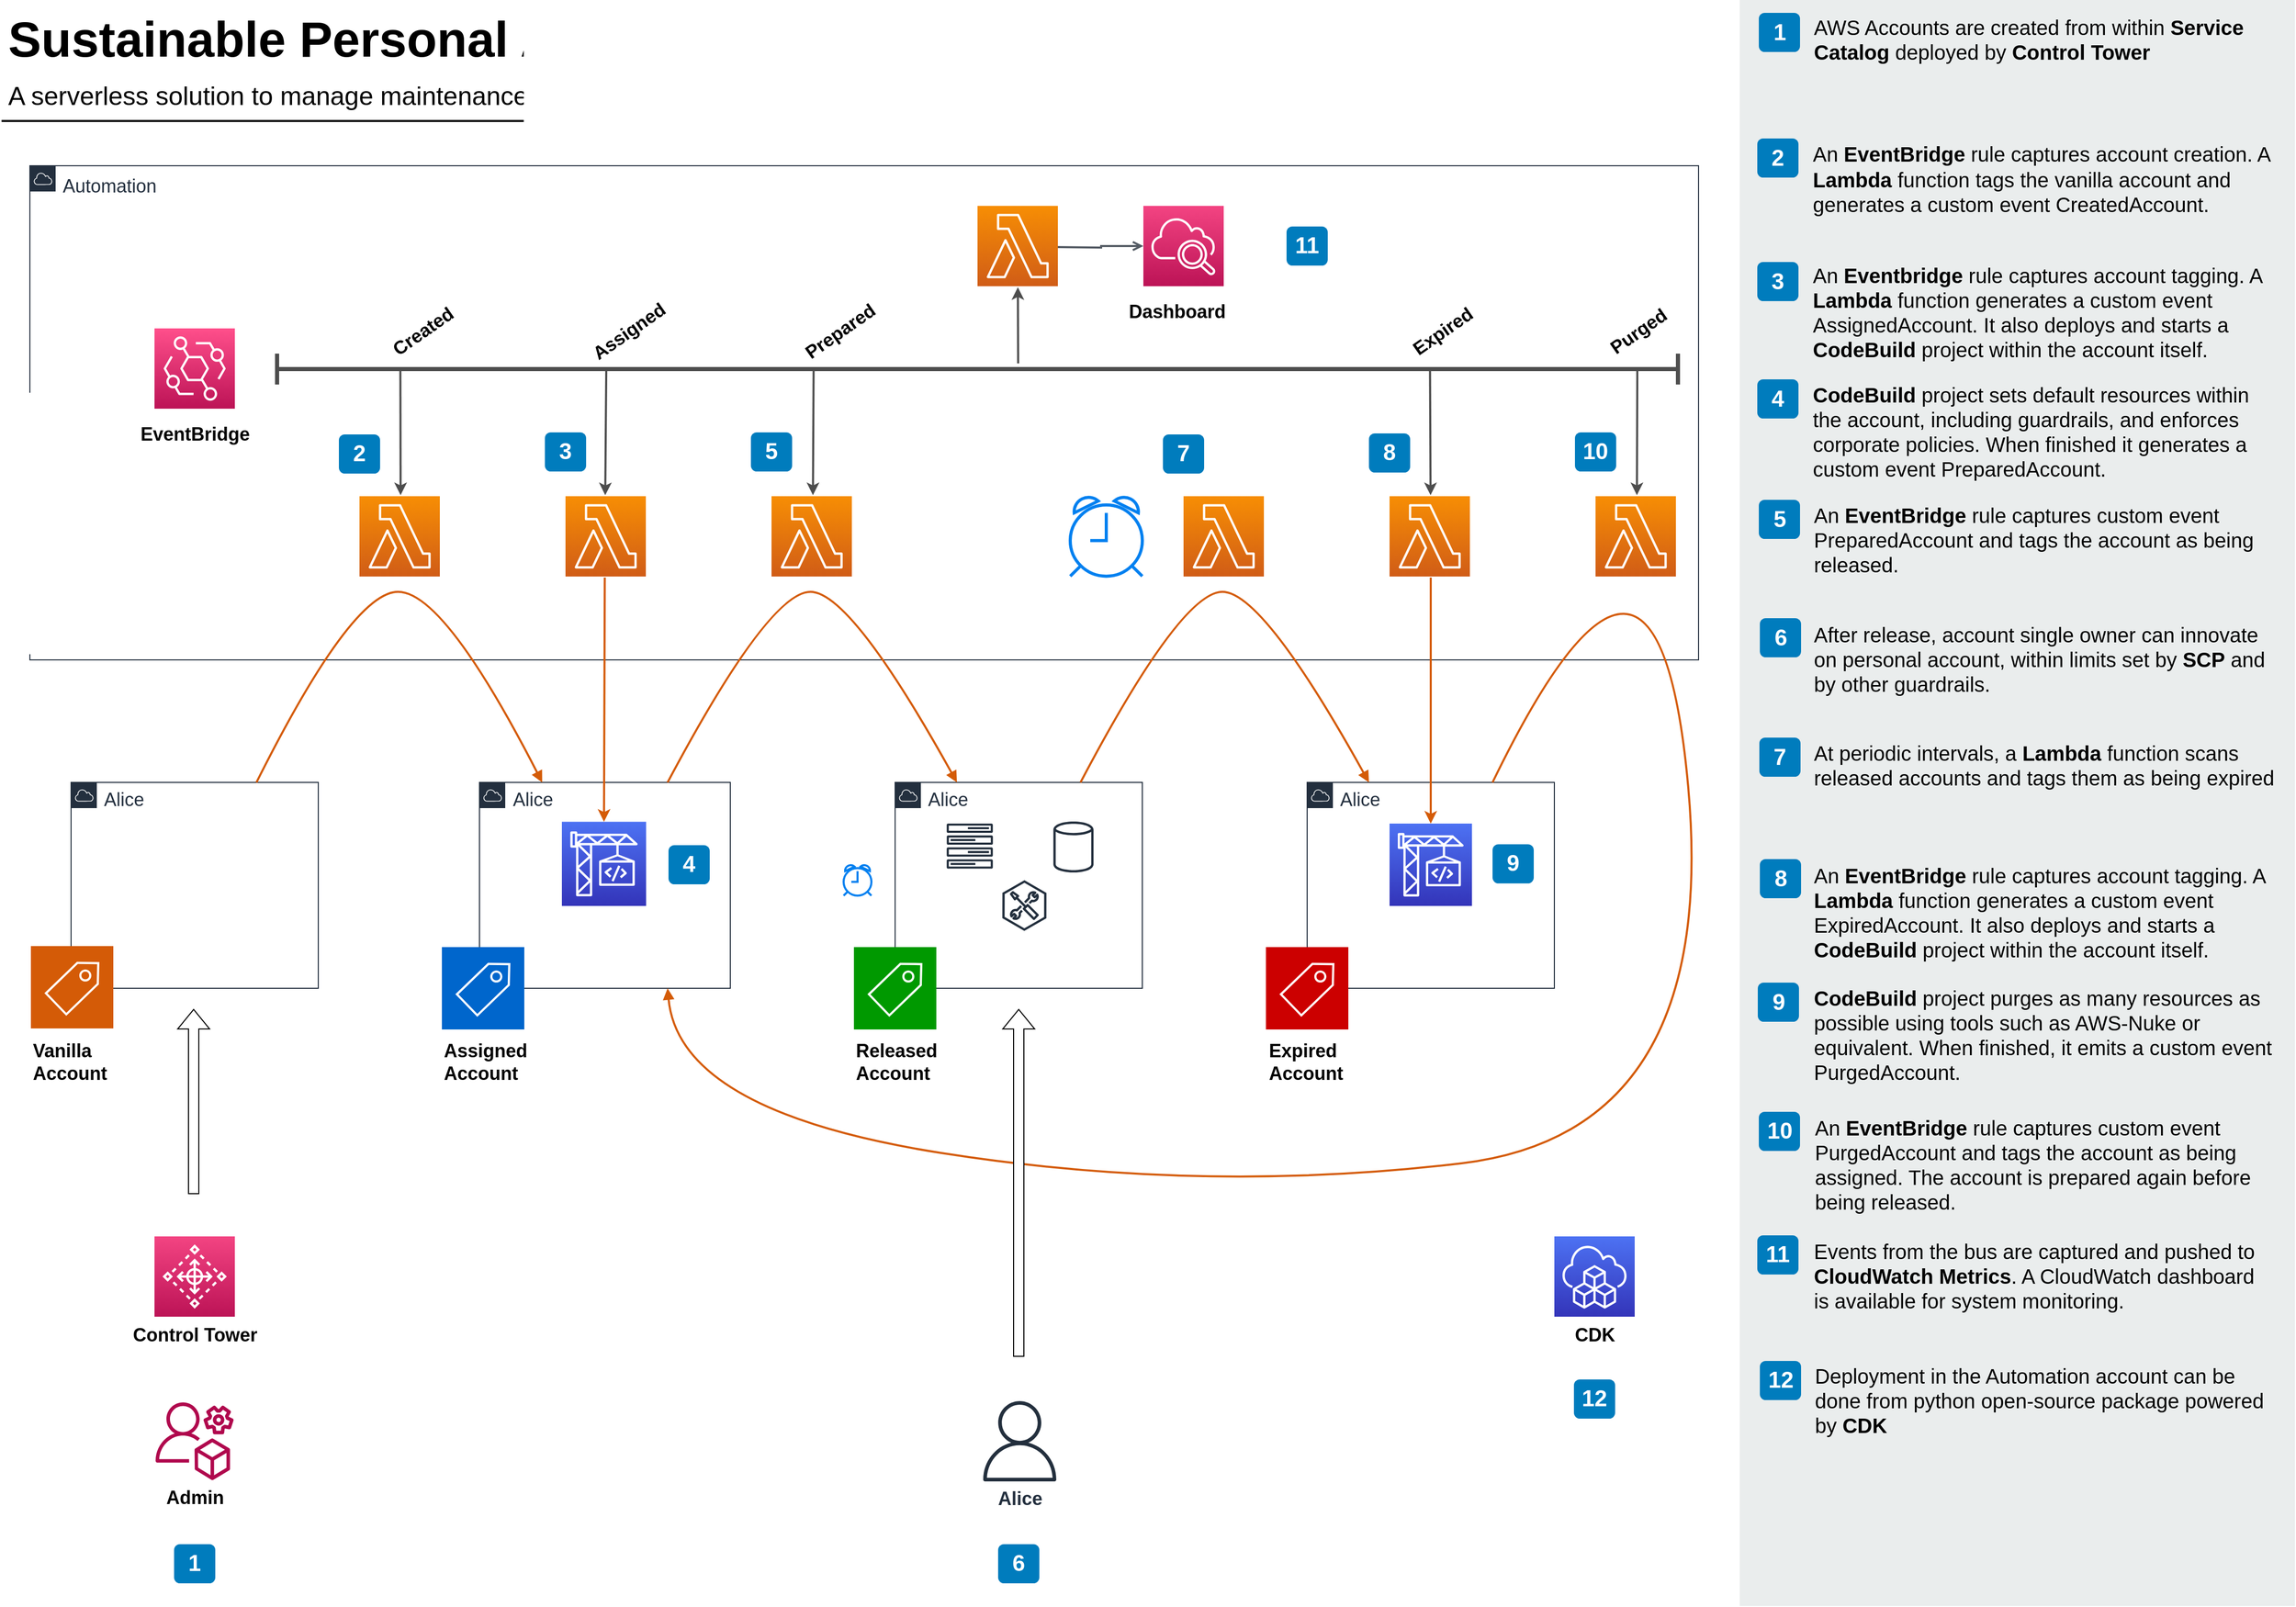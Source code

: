 <mxfile version="16.5.6" type="device"><diagram id="Ht1M8jgEwFfnCIfOTk4-" name="Page-1"><mxGraphModel dx="1886" dy="1082" grid="1" gridSize="10" guides="1" tooltips="1" connect="1" arrows="1" fold="1" page="1" pageScale="1" pageWidth="1169" pageHeight="827" math="0" shadow="0"><root><mxCell id="0"/><mxCell id="1" parent="0"/><mxCell id="lNVfGLFAs1jdNbvyQik3-2" value="&lt;font style=&quot;font-size: 18px&quot;&gt;Automation&lt;/font&gt;" style="points=[[0,0],[0.25,0],[0.5,0],[0.75,0],[1,0],[1,0.25],[1,0.5],[1,0.75],[1,1],[0.75,1],[0.5,1],[0.25,1],[0,1],[0,0.75],[0,0.5],[0,0.25]];outlineConnect=0;gradientColor=none;html=1;whiteSpace=wrap;fontSize=20;fontStyle=0;container=1;pointerEvents=0;collapsible=0;recursiveResize=0;shape=mxgraph.aws4.group;grIcon=mxgraph.aws4.group_aws_cloud;strokeColor=#232F3E;fillColor=none;verticalAlign=top;align=left;spacingLeft=30;fontColor=#232F3E;dashed=0;" vertex="1" parent="1"><mxGeometry x="80" y="201" width="1620" height="480" as="geometry"/></mxCell><mxCell id="lNVfGLFAs1jdNbvyQik3-12" value="" style="shape=crossbar;whiteSpace=wrap;html=1;rounded=1;fontSize=14;shadow=0;strokeWidth=4;strokeColor=#4D4D4D;" vertex="1" parent="lNVfGLFAs1jdNbvyQik3-2"><mxGeometry x="240" y="182.5" width="1360" height="30" as="geometry"/></mxCell><mxCell id="-QjtrjUzRDEMRZ5MF8oH-49" value="Created" style="text;html=1;resizable=0;points=[];autosize=1;align=center;verticalAlign=top;spacingTop=-4;fontSize=18;fontStyle=1;rotation=-35;" parent="lNVfGLFAs1jdNbvyQik3-2" vertex="1"><mxGeometry x="340" y="149" width="80" height="20" as="geometry"/></mxCell><mxCell id="lNVfGLFAs1jdNbvyQik3-47" value="Assigned" style="text;html=1;resizable=0;points=[];autosize=1;align=center;verticalAlign=top;spacingTop=-4;fontSize=18;fontStyle=1;rotation=-35;" vertex="1" parent="lNVfGLFAs1jdNbvyQik3-2"><mxGeometry x="530" y="149" width="100" height="20" as="geometry"/></mxCell><mxCell id="lNVfGLFAs1jdNbvyQik3-48" value="Prepared" style="text;html=1;resizable=0;points=[];autosize=1;align=center;verticalAlign=top;spacingTop=-4;fontSize=18;fontStyle=1;rotation=-35;" vertex="1" parent="lNVfGLFAs1jdNbvyQik3-2"><mxGeometry x="740" y="149" width="90" height="20" as="geometry"/></mxCell><mxCell id="lNVfGLFAs1jdNbvyQik3-49" value="Expired" style="text;html=1;resizable=0;points=[];autosize=1;align=center;verticalAlign=top;spacingTop=-4;fontSize=18;fontStyle=1;rotation=-35;" vertex="1" parent="lNVfGLFAs1jdNbvyQik3-2"><mxGeometry x="1330" y="149" width="80" height="20" as="geometry"/></mxCell><mxCell id="lNVfGLFAs1jdNbvyQik3-50" value="Purged" style="text;html=1;resizable=0;points=[];autosize=1;align=center;verticalAlign=top;spacingTop=-4;fontSize=18;fontStyle=1;rotation=-35;" vertex="1" parent="lNVfGLFAs1jdNbvyQik3-2"><mxGeometry x="1520" y="149" width="80" height="20" as="geometry"/></mxCell><mxCell id="lNVfGLFAs1jdNbvyQik3-46" value="" style="group" vertex="1" connectable="0" parent="lNVfGLFAs1jdNbvyQik3-2"><mxGeometry x="100" y="158" width="120" height="110" as="geometry"/></mxCell><mxCell id="lNVfGLFAs1jdNbvyQik3-3" value="" style="sketch=0;points=[[0,0,0],[0.25,0,0],[0.5,0,0],[0.75,0,0],[1,0,0],[0,1,0],[0.25,1,0],[0.5,1,0],[0.75,1,0],[1,1,0],[0,0.25,0],[0,0.5,0],[0,0.75,0],[1,0.25,0],[1,0.5,0],[1,0.75,0]];outlineConnect=0;fontColor=#232F3E;gradientColor=#FF4F8B;gradientDirection=north;fillColor=#BC1356;strokeColor=#ffffff;dashed=0;verticalLabelPosition=bottom;verticalAlign=top;align=center;html=1;fontSize=12;fontStyle=0;aspect=fixed;shape=mxgraph.aws4.resourceIcon;resIcon=mxgraph.aws4.eventbridge;" vertex="1" parent="lNVfGLFAs1jdNbvyQik3-46"><mxGeometry x="21" width="78" height="78" as="geometry"/></mxCell><mxCell id="lNVfGLFAs1jdNbvyQik3-41" value="&lt;font style=&quot;font-size: 18px&quot;&gt;EventBridge&lt;/font&gt;" style="text;html=1;resizable=0;points=[];autosize=1;align=center;verticalAlign=top;spacingTop=-4;fontSize=16;fontStyle=1" vertex="1" parent="lNVfGLFAs1jdNbvyQik3-46"><mxGeometry y="90" width="120" height="20" as="geometry"/></mxCell><mxCell id="lNVfGLFAs1jdNbvyQik3-78" value="" style="endArrow=classic;html=1;rounded=0;fontSize=18;strokeColor=#4D4D4D;strokeWidth=2;exitX=0.088;exitY=0.45;exitDx=0;exitDy=0;exitPerimeter=0;" edge="1" parent="lNVfGLFAs1jdNbvyQik3-2" source="lNVfGLFAs1jdNbvyQik3-12"><mxGeometry width="50" height="50" relative="1" as="geometry"><mxPoint x="512" y="250" as="sourcePoint"/><mxPoint x="359.922" y="320" as="targetPoint"/></mxGeometry></mxCell><mxCell id="lNVfGLFAs1jdNbvyQik3-79" value="" style="endArrow=classic;html=1;rounded=0;fontSize=18;strokeColor=#4D4D4D;strokeWidth=2;exitX=0.235;exitY=0.45;exitDx=0;exitDy=0;exitPerimeter=0;" edge="1" parent="lNVfGLFAs1jdNbvyQik3-2" source="lNVfGLFAs1jdNbvyQik3-12"><mxGeometry width="50" height="50" relative="1" as="geometry"><mxPoint x="502" y="199" as="sourcePoint"/><mxPoint x="558.579" y="320" as="targetPoint"/></mxGeometry></mxCell><mxCell id="lNVfGLFAs1jdNbvyQik3-80" value="" style="endArrow=classic;html=1;rounded=0;fontSize=18;strokeColor=#4D4D4D;strokeWidth=2;exitX=0.383;exitY=0.494;exitDx=0;exitDy=0;exitPerimeter=0;" edge="1" parent="lNVfGLFAs1jdNbvyQik3-2" source="lNVfGLFAs1jdNbvyQik3-12"><mxGeometry width="50" height="50" relative="1" as="geometry"><mxPoint x="760" y="209" as="sourcePoint"/><mxPoint x="760.216" y="320" as="targetPoint"/></mxGeometry></mxCell><mxCell id="lNVfGLFAs1jdNbvyQik3-81" value="" style="endArrow=classic;html=1;rounded=0;fontSize=18;strokeColor=#4D4D4D;strokeWidth=2;exitX=0.823;exitY=0.45;exitDx=0;exitDy=0;exitPerimeter=0;" edge="1" parent="lNVfGLFAs1jdNbvyQik3-2" source="lNVfGLFAs1jdNbvyQik3-12"><mxGeometry width="50" height="50" relative="1" as="geometry"><mxPoint x="688.97" y="368.01" as="sourcePoint"/><mxPoint x="1359.824" y="320" as="targetPoint"/></mxGeometry></mxCell><mxCell id="lNVfGLFAs1jdNbvyQik3-82" value="" style="endArrow=classic;html=1;rounded=0;fontSize=18;strokeColor=#4D4D4D;strokeWidth=2;exitX=0.971;exitY=0.45;exitDx=0;exitDy=0;exitPerimeter=0;" edge="1" parent="lNVfGLFAs1jdNbvyQik3-2" source="lNVfGLFAs1jdNbvyQik3-12"><mxGeometry width="50" height="50" relative="1" as="geometry"><mxPoint x="1069.77" y="371.01" as="sourcePoint"/><mxPoint x="1560.137" y="320" as="targetPoint"/></mxGeometry></mxCell><mxCell id="-QjtrjUzRDEMRZ5MF8oH-27" value="2" style="rounded=1;whiteSpace=wrap;html=1;fillColor=#007CBD;strokeColor=none;fontColor=#FFFFFF;fontStyle=1;fontSize=22;" parent="lNVfGLFAs1jdNbvyQik3-2" vertex="1"><mxGeometry x="300" y="261" width="40" height="38" as="geometry"/></mxCell><mxCell id="-QjtrjUzRDEMRZ5MF8oH-28" value="3" style="rounded=1;whiteSpace=wrap;html=1;fillColor=#007CBD;strokeColor=none;fontColor=#FFFFFF;fontStyle=1;fontSize=22;" parent="lNVfGLFAs1jdNbvyQik3-2" vertex="1"><mxGeometry x="500" y="259" width="40" height="38" as="geometry"/></mxCell><mxCell id="-QjtrjUzRDEMRZ5MF8oH-30" value="5" style="rounded=1;whiteSpace=wrap;html=1;fillColor=#007CBD;strokeColor=none;fontColor=#FFFFFF;fontStyle=1;fontSize=22;" parent="lNVfGLFAs1jdNbvyQik3-2" vertex="1"><mxGeometry x="700" y="259" width="40" height="38" as="geometry"/></mxCell><mxCell id="jZVaUwOg5UY3L9NAnvdq-33" value="7" style="rounded=1;whiteSpace=wrap;html=1;fillColor=#007CBD;strokeColor=none;fontColor=#FFFFFF;fontStyle=1;fontSize=22;" parent="lNVfGLFAs1jdNbvyQik3-2" vertex="1"><mxGeometry x="1100" y="261" width="40" height="38" as="geometry"/></mxCell><mxCell id="jZVaUwOg5UY3L9NAnvdq-36" value="10" style="rounded=1;whiteSpace=wrap;html=1;fillColor=#007CBD;strokeColor=none;fontColor=#FFFFFF;fontStyle=1;fontSize=22;" parent="lNVfGLFAs1jdNbvyQik3-2" vertex="1"><mxGeometry x="1500" y="259" width="40" height="38" as="geometry"/></mxCell><mxCell id="jZVaUwOg5UY3L9NAnvdq-34" value="8" style="rounded=1;whiteSpace=wrap;html=1;fillColor=#007CBD;strokeColor=none;fontColor=#FFFFFF;fontStyle=1;fontSize=22;" parent="lNVfGLFAs1jdNbvyQik3-2" vertex="1"><mxGeometry x="1300" y="260" width="40" height="38" as="geometry"/></mxCell><mxCell id="jZVaUwOg5UY3L9NAnvdq-37" value="11" style="rounded=1;whiteSpace=wrap;html=1;fillColor=#007CBD;strokeColor=none;fontColor=#FFFFFF;fontStyle=1;fontSize=22;" parent="lNVfGLFAs1jdNbvyQik3-2" vertex="1"><mxGeometry x="1220" y="59" width="40" height="38" as="geometry"/></mxCell><mxCell id="lNVfGLFAs1jdNbvyQik3-83" value="" style="endArrow=classic;html=1;rounded=0;fontSize=18;strokeColor=#4D4D4D;strokeWidth=2;exitX=0.529;exitY=0.317;exitDx=0;exitDy=0;exitPerimeter=0;" edge="1" parent="lNVfGLFAs1jdNbvyQik3-2" source="lNVfGLFAs1jdNbvyQik3-12"><mxGeometry width="50" height="50" relative="1" as="geometry"><mxPoint x="646.97" y="368.01" as="sourcePoint"/><mxPoint x="959.152" y="118" as="targetPoint"/></mxGeometry></mxCell><mxCell id="lNVfGLFAs1jdNbvyQik3-17" value="" style="sketch=0;points=[[0,0,0],[0.25,0,0],[0.5,0,0],[0.75,0,0],[1,0,0],[0,1,0],[0.25,1,0],[0.5,1,0],[0.75,1,0],[1,1,0],[0,0.25,0],[0,0.5,0],[0,0.75,0],[1,0.25,0],[1,0.5,0],[1,0.75,0]];points=[[0,0,0],[0.25,0,0],[0.5,0,0],[0.75,0,0],[1,0,0],[0,1,0],[0.25,1,0],[0.5,1,0],[0.75,1,0],[1,1,0],[0,0.25,0],[0,0.5,0],[0,0.75,0],[1,0.25,0],[1,0.5,0],[1,0.75,0]];outlineConnect=0;fontColor=#232F3E;gradientColor=#F34482;gradientDirection=north;fillColor=#BC1356;strokeColor=#ffffff;dashed=0;verticalLabelPosition=bottom;verticalAlign=top;align=center;html=1;fontSize=12;fontStyle=0;aspect=fixed;shape=mxgraph.aws4.resourceIcon;resIcon=mxgraph.aws4.cloudwatch_2;" vertex="1" parent="lNVfGLFAs1jdNbvyQik3-2"><mxGeometry x="1081" y="39" width="78" height="78" as="geometry"/></mxCell><mxCell id="SCVMTBWpLvtzJIhz15lM-3" value="" style="edgeStyle=orthogonalEdgeStyle;html=1;endArrow=open;elbow=vertical;startArrow=none;endFill=0;strokeColor=#545B64;rounded=0;fontSize=14;strokeWidth=2;entryX=0;entryY=0.5;entryDx=0;entryDy=0;entryPerimeter=0;" parent="lNVfGLFAs1jdNbvyQik3-2" target="lNVfGLFAs1jdNbvyQik3-17" edge="1"><mxGeometry width="100" relative="1" as="geometry"><mxPoint x="997.999" y="79" as="sourcePoint"/><mxPoint x="4.5" y="71.83" as="targetPoint"/></mxGeometry></mxCell><mxCell id="lNVfGLFAs1jdNbvyQik3-25" value="Dashboard" style="text;html=1;resizable=0;points=[];autosize=1;align=left;verticalAlign=top;spacingTop=-4;fontSize=18;fontStyle=1" vertex="1" parent="lNVfGLFAs1jdNbvyQik3-2"><mxGeometry x="1065" y="129" width="110" height="20" as="geometry"/></mxCell><mxCell id="lNVfGLFAs1jdNbvyQik3-104" value="" style="sketch=0;points=[[0,0,0],[0.25,0,0],[0.5,0,0],[0.75,0,0],[1,0,0],[0,1,0],[0.25,1,0],[0.5,1,0],[0.75,1,0],[1,1,0],[0,0.25,0],[0,0.5,0],[0,0.75,0],[1,0.25,0],[1,0.5,0],[1,0.75,0]];outlineConnect=0;fontColor=#232F3E;gradientColor=#F78E04;gradientDirection=north;fillColor=#D05C17;strokeColor=#ffffff;dashed=0;verticalLabelPosition=bottom;verticalAlign=top;align=center;html=1;fontSize=12;fontStyle=0;aspect=fixed;shape=mxgraph.aws4.resourceIcon;resIcon=mxgraph.aws4.lambda;shadow=0;" vertex="1" parent="lNVfGLFAs1jdNbvyQik3-2"><mxGeometry x="320" y="321" width="78" height="78" as="geometry"/></mxCell><mxCell id="lNVfGLFAs1jdNbvyQik3-105" value="" style="sketch=0;points=[[0,0,0],[0.25,0,0],[0.5,0,0],[0.75,0,0],[1,0,0],[0,1,0],[0.25,1,0],[0.5,1,0],[0.75,1,0],[1,1,0],[0,0.25,0],[0,0.5,0],[0,0.75,0],[1,0.25,0],[1,0.5,0],[1,0.75,0]];outlineConnect=0;fontColor=#232F3E;gradientColor=#F78E04;gradientDirection=north;fillColor=#D05C17;strokeColor=#ffffff;dashed=0;verticalLabelPosition=bottom;verticalAlign=top;align=center;html=1;fontSize=12;fontStyle=0;aspect=fixed;shape=mxgraph.aws4.resourceIcon;resIcon=mxgraph.aws4.lambda;shadow=0;" vertex="1" parent="lNVfGLFAs1jdNbvyQik3-2"><mxGeometry x="520" y="321" width="78" height="78" as="geometry"/></mxCell><mxCell id="lNVfGLFAs1jdNbvyQik3-106" value="" style="sketch=0;points=[[0,0,0],[0.25,0,0],[0.5,0,0],[0.75,0,0],[1,0,0],[0,1,0],[0.25,1,0],[0.5,1,0],[0.75,1,0],[1,1,0],[0,0.25,0],[0,0.5,0],[0,0.75,0],[1,0.25,0],[1,0.5,0],[1,0.75,0]];outlineConnect=0;fontColor=#232F3E;gradientColor=#F78E04;gradientDirection=north;fillColor=#D05C17;strokeColor=#ffffff;dashed=0;verticalLabelPosition=bottom;verticalAlign=top;align=center;html=1;fontSize=12;fontStyle=0;aspect=fixed;shape=mxgraph.aws4.resourceIcon;resIcon=mxgraph.aws4.lambda;shadow=0;" vertex="1" parent="lNVfGLFAs1jdNbvyQik3-2"><mxGeometry x="720" y="321" width="78" height="78" as="geometry"/></mxCell><mxCell id="lNVfGLFAs1jdNbvyQik3-103" value="" style="sketch=0;points=[[0,0,0],[0.25,0,0],[0.5,0,0],[0.75,0,0],[1,0,0],[0,1,0],[0.25,1,0],[0.5,1,0],[0.75,1,0],[1,1,0],[0,0.25,0],[0,0.5,0],[0,0.75,0],[1,0.25,0],[1,0.5,0],[1,0.75,0]];outlineConnect=0;fontColor=#232F3E;gradientColor=#F78E04;gradientDirection=north;fillColor=#D05C17;strokeColor=#ffffff;dashed=0;verticalLabelPosition=bottom;verticalAlign=top;align=center;html=1;fontSize=12;fontStyle=0;aspect=fixed;shape=mxgraph.aws4.resourceIcon;resIcon=mxgraph.aws4.lambda;shadow=0;" vertex="1" parent="lNVfGLFAs1jdNbvyQik3-2"><mxGeometry x="1120" y="321" width="78" height="78" as="geometry"/></mxCell><mxCell id="lNVfGLFAs1jdNbvyQik3-107" value="" style="sketch=0;points=[[0,0,0],[0.25,0,0],[0.5,0,0],[0.75,0,0],[1,0,0],[0,1,0],[0.25,1,0],[0.5,1,0],[0.75,1,0],[1,1,0],[0,0.25,0],[0,0.5,0],[0,0.75,0],[1,0.25,0],[1,0.5,0],[1,0.75,0]];outlineConnect=0;fontColor=#232F3E;gradientColor=#F78E04;gradientDirection=north;fillColor=#D05C17;strokeColor=#ffffff;dashed=0;verticalLabelPosition=bottom;verticalAlign=top;align=center;html=1;fontSize=12;fontStyle=0;aspect=fixed;shape=mxgraph.aws4.resourceIcon;resIcon=mxgraph.aws4.lambda;shadow=0;" vertex="1" parent="lNVfGLFAs1jdNbvyQik3-2"><mxGeometry x="1320" y="321" width="78" height="78" as="geometry"/></mxCell><mxCell id="lNVfGLFAs1jdNbvyQik3-108" value="" style="sketch=0;points=[[0,0,0],[0.25,0,0],[0.5,0,0],[0.75,0,0],[1,0,0],[0,1,0],[0.25,1,0],[0.5,1,0],[0.75,1,0],[1,1,0],[0,0.25,0],[0,0.5,0],[0,0.75,0],[1,0.25,0],[1,0.5,0],[1,0.75,0]];outlineConnect=0;fontColor=#232F3E;gradientColor=#F78E04;gradientDirection=north;fillColor=#D05C17;strokeColor=#ffffff;dashed=0;verticalLabelPosition=bottom;verticalAlign=top;align=center;html=1;fontSize=12;fontStyle=0;aspect=fixed;shape=mxgraph.aws4.resourceIcon;resIcon=mxgraph.aws4.lambda;shadow=0;" vertex="1" parent="lNVfGLFAs1jdNbvyQik3-2"><mxGeometry x="1520" y="321" width="78" height="78" as="geometry"/></mxCell><mxCell id="lNVfGLFAs1jdNbvyQik3-109" value="" style="sketch=0;points=[[0,0,0],[0.25,0,0],[0.5,0,0],[0.75,0,0],[1,0,0],[0,1,0],[0.25,1,0],[0.5,1,0],[0.75,1,0],[1,1,0],[0,0.25,0],[0,0.5,0],[0,0.75,0],[1,0.25,0],[1,0.5,0],[1,0.75,0]];outlineConnect=0;fontColor=#232F3E;gradientColor=#F78E04;gradientDirection=north;fillColor=#D05C17;strokeColor=#ffffff;dashed=0;verticalLabelPosition=bottom;verticalAlign=top;align=center;html=1;fontSize=12;fontStyle=0;aspect=fixed;shape=mxgraph.aws4.resourceIcon;resIcon=mxgraph.aws4.lambda;shadow=0;" vertex="1" parent="lNVfGLFAs1jdNbvyQik3-2"><mxGeometry x="920" y="39" width="78" height="78" as="geometry"/></mxCell><mxCell id="lNVfGLFAs1jdNbvyQik3-113" value="" style="html=1;verticalLabelPosition=bottom;align=center;labelBackgroundColor=#ffffff;verticalAlign=top;strokeWidth=3;strokeColor=#0080F0;shadow=0;dashed=0;shape=mxgraph.ios7.icons.alarm_clock;fontSize=20;fillColor=none;aspect=fixed;" vertex="1" parent="lNVfGLFAs1jdNbvyQik3-2"><mxGeometry x="1010" y="321" width="70" height="77.74" as="geometry"/></mxCell><mxCell id="-QjtrjUzRDEMRZ5MF8oH-9" value="1" style="rounded=1;whiteSpace=wrap;html=1;fillColor=#007CBD;strokeColor=none;fontColor=#FFFFFF;fontStyle=1;fontSize=22;" parent="1" vertex="1"><mxGeometry x="220" y="1540" width="40" height="38" as="geometry"/></mxCell><mxCell id="-QjtrjUzRDEMRZ5MF8oH-47" value="Sustainable Personal Accounts (SPA) Reference Architecture" style="text;html=1;resizable=0;points=[];autosize=1;align=left;verticalAlign=top;spacingTop=-4;fontSize=48;fontStyle=1" parent="1" vertex="1"><mxGeometry x="56.5" y="46.5" width="1410" height="60" as="geometry"/></mxCell><mxCell id="-QjtrjUzRDEMRZ5MF8oH-48" value="A serverless solution to manage maintenance windows on AWS accounts" style="text;html=1;resizable=0;points=[];autosize=1;align=left;verticalAlign=top;spacingTop=-4;fontSize=25;" parent="1" vertex="1"><mxGeometry x="56.5" y="114.5" width="830" height="30" as="geometry"/></mxCell><mxCell id="SCVMTBWpLvtzJIhz15lM-1" value="" style="line;strokeWidth=2;html=1;fontSize=14;" parent="1" vertex="1"><mxGeometry x="52.5" y="152.5" width="1060" height="10" as="geometry"/></mxCell><mxCell id="k1J5Uft5zTIaOylSxwT3-1" value="" style="rounded=0;whiteSpace=wrap;html=1;fillColor=#EAEDED;fontSize=22;fontColor=#FFFFFF;strokeColor=none;labelBackgroundColor=none;" parent="1" vertex="1"><mxGeometry x="1740" y="40" width="539" height="1560" as="geometry"/></mxCell><mxCell id="k1J5Uft5zTIaOylSxwT3-2" value="1" style="rounded=1;whiteSpace=wrap;html=1;fillColor=#007CBD;strokeColor=none;fontColor=#FFFFFF;fontStyle=1;fontSize=22;labelBackgroundColor=none;" parent="1" vertex="1"><mxGeometry x="1758.5" y="52.5" width="40" height="38" as="geometry"/></mxCell><mxCell id="k1J5Uft5zTIaOylSxwT3-3" value="2" style="rounded=1;whiteSpace=wrap;html=1;fillColor=#007CBD;strokeColor=none;fontColor=#FFFFFF;fontStyle=1;fontSize=22;labelBackgroundColor=none;" parent="1" vertex="1"><mxGeometry x="1757" y="174.5" width="40" height="38" as="geometry"/></mxCell><mxCell id="k1J5Uft5zTIaOylSxwT3-4" value="3" style="rounded=1;whiteSpace=wrap;html=1;fillColor=#007CBD;strokeColor=none;fontColor=#FFFFFF;fontStyle=1;fontSize=22;labelBackgroundColor=none;" parent="1" vertex="1"><mxGeometry x="1757" y="294.5" width="40" height="38" as="geometry"/></mxCell><mxCell id="k1J5Uft5zTIaOylSxwT3-5" value="4" style="rounded=1;whiteSpace=wrap;html=1;fillColor=#007CBD;strokeColor=none;fontColor=#FFFFFF;fontStyle=1;fontSize=22;labelBackgroundColor=none;" parent="1" vertex="1"><mxGeometry x="1757" y="408.5" width="40" height="38" as="geometry"/></mxCell><mxCell id="k1J5Uft5zTIaOylSxwT3-6" value="5" style="rounded=1;whiteSpace=wrap;html=1;fillColor=#007CBD;strokeColor=none;fontColor=#FFFFFF;fontStyle=1;fontSize=22;labelBackgroundColor=none;" parent="1" vertex="1"><mxGeometry x="1758.5" y="525.5" width="40" height="38" as="geometry"/></mxCell><mxCell id="k1J5Uft5zTIaOylSxwT3-7" value="6" style="rounded=1;whiteSpace=wrap;html=1;fillColor=#007CBD;strokeColor=none;fontColor=#FFFFFF;fontStyle=1;fontSize=22;labelBackgroundColor=none;" parent="1" vertex="1"><mxGeometry x="1759.5" y="640.5" width="40" height="38" as="geometry"/></mxCell><mxCell id="k1J5Uft5zTIaOylSxwT3-8" value="7" style="rounded=1;whiteSpace=wrap;html=1;fillColor=#007CBD;strokeColor=none;fontColor=#FFFFFF;fontStyle=1;fontSize=22;labelBackgroundColor=none;" parent="1" vertex="1"><mxGeometry x="1759" y="756.5" width="40" height="38" as="geometry"/></mxCell><mxCell id="k1J5Uft5zTIaOylSxwT3-9" value="8" style="rounded=1;whiteSpace=wrap;html=1;fillColor=#007CBD;strokeColor=none;fontColor=#FFFFFF;fontStyle=1;fontSize=22;labelBackgroundColor=none;" parent="1" vertex="1"><mxGeometry x="1759.5" y="874.5" width="40" height="38" as="geometry"/></mxCell><mxCell id="k1J5Uft5zTIaOylSxwT3-10" value="9" style="rounded=1;whiteSpace=wrap;html=1;fillColor=#007CBD;strokeColor=none;fontColor=#FFFFFF;fontStyle=1;fontSize=22;labelBackgroundColor=none;" parent="1" vertex="1"><mxGeometry x="1757.5" y="994.5" width="40" height="38" as="geometry"/></mxCell><mxCell id="k1J5Uft5zTIaOylSxwT3-11" value="&lt;span style=&quot;font-size: 20px&quot;&gt;AWS Accounts are created from within &lt;b&gt;Service Catalog&lt;/b&gt; deployed by &lt;b&gt;Control Tower&lt;/b&gt;&amp;nbsp;&lt;/span&gt;" style="text;html=1;align=left;verticalAlign=top;spacingTop=-4;fontSize=20;labelBackgroundColor=none;whiteSpace=wrap;" parent="1" vertex="1"><mxGeometry x="1810" y="52" width="449" height="118" as="geometry"/></mxCell><mxCell id="k1J5Uft5zTIaOylSxwT3-12" value="&lt;span style=&quot;font-size: 20px&quot;&gt;An &lt;b&gt;EventBridge&lt;/b&gt; rule captures account creation. A &lt;b&gt;Lambda&lt;/b&gt; function tags the vanilla account and generates a custom event CreatedAccount.&lt;/span&gt;" style="text;html=1;align=left;verticalAlign=top;spacingTop=-4;fontSize=18;labelBackgroundColor=none;whiteSpace=wrap;" parent="1" vertex="1"><mxGeometry x="1809" y="175" width="450" height="115" as="geometry"/></mxCell><mxCell id="k1J5Uft5zTIaOylSxwT3-13" value="&lt;span style=&quot;font-size: 20px&quot;&gt;An &lt;b&gt;Eventbridge&lt;/b&gt; rule captures account tagging. A &lt;b&gt;Lambda&lt;/b&gt; function generates a custom event AssignedAccount. It also deploys and starts a&amp;nbsp; &lt;b&gt;CodeBuild&lt;/b&gt; project within the account itself.&lt;/span&gt;" style="text;html=1;align=left;verticalAlign=top;spacingTop=-4;fontSize=20;labelBackgroundColor=none;whiteSpace=wrap;" parent="1" vertex="1"><mxGeometry x="1809" y="293" width="450" height="117" as="geometry"/></mxCell><mxCell id="k1J5Uft5zTIaOylSxwT3-14" value="&lt;span style=&quot;font-size: 20px&quot;&gt;&lt;b&gt;CodeBuild&lt;/b&gt; project sets default resources within the account, including guardrails, and enforces corporate policies. When finished it generates a custom event PreparedAccount.&lt;/span&gt;" style="text;html=1;align=left;verticalAlign=top;spacingTop=-4;fontSize=20;labelBackgroundColor=none;whiteSpace=wrap;" parent="1" vertex="1"><mxGeometry x="1809" y="409" width="450" height="121" as="geometry"/></mxCell><mxCell id="k1J5Uft5zTIaOylSxwT3-15" value="&lt;span style=&quot;font-size: 20px&quot;&gt;An &lt;b&gt;EventBridge&lt;/b&gt; rule captures custom event PreparedAccount and tags the account as being released.&lt;/span&gt;" style="text;html=1;align=left;verticalAlign=top;spacingTop=-4;fontSize=20;labelBackgroundColor=none;whiteSpace=wrap;" parent="1" vertex="1"><mxGeometry x="1810" y="526" width="449" height="114" as="geometry"/></mxCell><mxCell id="k1J5Uft5zTIaOylSxwT3-16" value="&lt;span style=&quot;font-size: 20px&quot;&gt;After release, account single owner can innovate on personal account, within limits set by &lt;b&gt;SCP&lt;/b&gt; and by other guardrails.&lt;/span&gt;" style="text;html=1;align=left;verticalAlign=top;spacingTop=-4;fontSize=14;labelBackgroundColor=none;whiteSpace=wrap;" parent="1" vertex="1"><mxGeometry x="1810" y="642" width="450" height="118" as="geometry"/></mxCell><mxCell id="k1J5Uft5zTIaOylSxwT3-17" value="&lt;font style=&quot;font-size: 20px&quot;&gt;At periodic intervals, a &lt;b&gt;Lambda&lt;/b&gt; function scans released accounts and tags them as being expired&lt;/font&gt;" style="text;html=1;align=left;verticalAlign=top;spacingTop=-4;fontSize=14;labelBackgroundColor=none;whiteSpace=wrap;" parent="1" vertex="1"><mxGeometry x="1810" y="757" width="449" height="113" as="geometry"/></mxCell><mxCell id="k1J5Uft5zTIaOylSxwT3-18" value="&lt;font style=&quot;font-size: 20px&quot;&gt;An &lt;b&gt;EventBridge&lt;/b&gt; rule captures account tagging. A &lt;b&gt;Lambda&lt;/b&gt; function generates a custom event ExpiredAccount. It also deploys and starts a &lt;b&gt;CodeBuild&lt;/b&gt; project within the account itself.&amp;nbsp;&lt;/font&gt;" style="text;html=1;align=left;verticalAlign=top;spacingTop=-4;fontSize=14;labelBackgroundColor=none;whiteSpace=wrap;" parent="1" vertex="1"><mxGeometry x="1810" y="876" width="449" height="124" as="geometry"/></mxCell><mxCell id="k1J5Uft5zTIaOylSxwT3-19" value="&lt;span style=&quot;font-size: 20px&quot;&gt;&lt;b&gt;CodeBuild&lt;/b&gt; project purges as many resources as possible using tools such as AWS-Nuke or equivalent. When finished, it emits a custom event PurgedAccount.&lt;/span&gt;" style="text;html=1;align=left;verticalAlign=top;spacingTop=-4;fontSize=20;labelBackgroundColor=none;whiteSpace=wrap;" parent="1" vertex="1"><mxGeometry x="1810" y="995" width="449" height="115" as="geometry"/></mxCell><mxCell id="k1J5Uft5zTIaOylSxwT3-22" value="10" style="rounded=1;whiteSpace=wrap;html=1;fillColor=#007CBD;strokeColor=none;fontColor=#FFFFFF;fontStyle=1;fontSize=22;labelBackgroundColor=none;" parent="1" vertex="1"><mxGeometry x="1758.5" y="1120" width="40" height="38" as="geometry"/></mxCell><mxCell id="k1J5Uft5zTIaOylSxwT3-23" value="&lt;font style=&quot;font-size: 20px&quot;&gt;An &lt;b&gt;EventBridge&lt;/b&gt; rule captures custom event PurgedAccount and tags the account as being assigned. The account is prepared again before being released.&lt;/font&gt;" style="text;html=1;align=left;verticalAlign=top;spacingTop=-4;fontSize=14;labelBackgroundColor=none;whiteSpace=wrap;" parent="1" vertex="1"><mxGeometry x="1811" y="1120.5" width="449" height="115" as="geometry"/></mxCell><mxCell id="k1J5Uft5zTIaOylSxwT3-24" value="11" style="rounded=1;whiteSpace=wrap;html=1;fillColor=#007CBD;strokeColor=none;fontColor=#FFFFFF;fontStyle=1;fontSize=22;labelBackgroundColor=none;" parent="1" vertex="1"><mxGeometry x="1757" y="1240" width="40" height="38" as="geometry"/></mxCell><mxCell id="k1J5Uft5zTIaOylSxwT3-25" value="&lt;font style=&quot;font-size: 20px&quot;&gt;Events from the bus are captured and pushed to &lt;b&gt;CloudWatch&lt;/b&gt; &lt;b&gt;Metrics&lt;/b&gt;. A CloudWatch dashboard is available for system monitoring.&lt;/font&gt;" style="text;html=1;align=left;verticalAlign=top;spacingTop=-4;fontSize=14;labelBackgroundColor=none;whiteSpace=wrap;" parent="1" vertex="1"><mxGeometry x="1809.5" y="1240.5" width="449" height="115" as="geometry"/></mxCell><mxCell id="lNVfGLFAs1jdNbvyQik3-21" value="" style="sketch=0;outlineConnect=0;fontColor=#232F3E;gradientColor=none;fillColor=#B0084D;strokeColor=none;dashed=0;verticalLabelPosition=bottom;verticalAlign=top;align=center;html=1;fontSize=12;fontStyle=0;aspect=fixed;pointerEvents=1;shape=mxgraph.aws4.organizations_management_account;" vertex="1" parent="1"><mxGeometry x="202.07" y="1400" width="75.85" height="80" as="geometry"/></mxCell><mxCell id="lNVfGLFAs1jdNbvyQik3-23" value="Alice" style="sketch=0;outlineConnect=0;fontColor=#232F3E;gradientColor=none;fillColor=#232F3D;strokeColor=none;dashed=0;verticalLabelPosition=bottom;verticalAlign=top;align=center;html=1;fontSize=18;fontStyle=1;aspect=fixed;pointerEvents=1;shape=mxgraph.aws4.user;" vertex="1" parent="1"><mxGeometry x="1002" y="1401" width="78" height="78" as="geometry"/></mxCell><mxCell id="lNVfGLFAs1jdNbvyQik3-35" value="Alice" style="points=[[0,0],[0.25,0],[0.5,0],[0.75,0],[1,0],[1,0.25],[1,0.5],[1,0.75],[1,1],[0.75,1],[0.5,1],[0.25,1],[0,1],[0,0.75],[0,0.5],[0,0.25]];outlineConnect=0;gradientColor=none;html=1;whiteSpace=wrap;fontSize=18;fontStyle=0;container=1;pointerEvents=0;collapsible=0;recursiveResize=0;shape=mxgraph.aws4.group;grIcon=mxgraph.aws4.group_aws_cloud;strokeColor=#232F3E;fillColor=none;verticalAlign=top;align=left;spacingLeft=30;fontColor=#232F3E;dashed=0;" vertex="1" parent="1"><mxGeometry x="120" y="800" width="240" height="200" as="geometry"/></mxCell><mxCell id="lNVfGLFAs1jdNbvyQik3-42" value="Vanilla&lt;br&gt;Account&lt;br&gt;" style="text;html=1;resizable=0;points=[];autosize=1;align=left;verticalAlign=top;spacingTop=-4;fontSize=18;fontStyle=1" vertex="1" parent="1"><mxGeometry x="81" y="1048" width="90" height="50" as="geometry"/></mxCell><mxCell id="lNVfGLFAs1jdNbvyQik3-16" value="" style="sketch=0;points=[[0,0,0],[0.25,0,0],[0.5,0,0],[0.75,0,0],[1,0,0],[0,1,0],[0.25,1,0],[0.5,1,0],[0.75,1,0],[1,1,0],[0,0.25,0],[0,0.5,0],[0,0.75,0],[1,0.25,0],[1,0.5,0],[1,0.75,0]];outlineConnect=0;fontColor=#232F3E;gradientColor=#4D72F3;gradientDirection=north;fillColor=#3334B9;strokeColor=#ffffff;dashed=0;verticalLabelPosition=bottom;verticalAlign=top;align=center;html=1;fontSize=12;fontStyle=0;aspect=fixed;shape=mxgraph.aws4.resourceIcon;resIcon=mxgraph.aws4.cloud_development_kit;" vertex="1" parent="1"><mxGeometry x="1560" y="1241" width="78" height="78" as="geometry"/></mxCell><mxCell id="lNVfGLFAs1jdNbvyQik3-37" value="CDK" style="text;html=1;resizable=0;points=[];autosize=1;align=center;verticalAlign=top;spacingTop=-4;fontSize=18;fontStyle=1" vertex="1" parent="1"><mxGeometry x="1574" y="1324" width="50" height="20" as="geometry"/></mxCell><mxCell id="SCVMTBWpLvtzJIhz15lM-21" value="Admin" style="text;html=1;resizable=0;points=[];autosize=1;align=center;verticalAlign=top;spacingTop=-4;fontSize=18;fontStyle=1" parent="1" vertex="1"><mxGeometry x="205" y="1481.5" width="70" height="20" as="geometry"/></mxCell><mxCell id="lNVfGLFAs1jdNbvyQik3-52" value="Alice" style="points=[[0,0],[0.25,0],[0.5,0],[0.75,0],[1,0],[1,0.25],[1,0.5],[1,0.75],[1,1],[0.75,1],[0.5,1],[0.25,1],[0,1],[0,0.75],[0,0.5],[0,0.25]];outlineConnect=0;gradientColor=none;html=1;whiteSpace=wrap;fontSize=18;fontStyle=0;container=1;pointerEvents=0;collapsible=0;recursiveResize=0;shape=mxgraph.aws4.group;grIcon=mxgraph.aws4.group_aws_cloud;strokeColor=#232F3E;fillColor=none;verticalAlign=top;align=left;spacingLeft=30;fontColor=#232F3E;dashed=0;" vertex="1" parent="1"><mxGeometry x="516.5" y="800" width="243.5" height="200" as="geometry"/></mxCell><mxCell id="lNVfGLFAs1jdNbvyQik3-40" value="" style="sketch=0;points=[[0,0,0],[0.25,0,0],[0.5,0,0],[0.75,0,0],[1,0,0],[0,1,0],[0.25,1,0],[0.5,1,0],[0.75,1,0],[1,1,0],[0,0.25,0],[0,0.5,0],[0,0.75,0],[1,0.25,0],[1,0.5,0],[1,0.75,0]];outlineConnect=0;fontColor=#232F3E;gradientColor=#4D72F3;gradientDirection=north;fillColor=#3334B9;strokeColor=#ffffff;dashed=0;verticalLabelPosition=bottom;verticalAlign=top;align=center;html=1;fontSize=12;fontStyle=0;aspect=fixed;shape=mxgraph.aws4.resourceIcon;resIcon=mxgraph.aws4.codebuild;" vertex="1" parent="lNVfGLFAs1jdNbvyQik3-52"><mxGeometry x="80" y="38.25" width="81.75" height="81.75" as="geometry"/></mxCell><mxCell id="-QjtrjUzRDEMRZ5MF8oH-29" value="4" style="rounded=1;whiteSpace=wrap;html=1;fillColor=#007CBD;strokeColor=none;fontColor=#FFFFFF;fontStyle=1;fontSize=22;" parent="lNVfGLFAs1jdNbvyQik3-52" vertex="1"><mxGeometry x="183.5" y="61.0" width="40" height="38" as="geometry"/></mxCell><mxCell id="lNVfGLFAs1jdNbvyQik3-53" value="Alice" style="points=[[0,0],[0.25,0],[0.5,0],[0.75,0],[1,0],[1,0.25],[1,0.5],[1,0.75],[1,1],[0.75,1],[0.5,1],[0.25,1],[0,1],[0,0.75],[0,0.5],[0,0.25]];outlineConnect=0;gradientColor=none;html=1;whiteSpace=wrap;fontSize=18;fontStyle=0;container=1;pointerEvents=0;collapsible=0;recursiveResize=0;shape=mxgraph.aws4.group;grIcon=mxgraph.aws4.group_aws_cloud;strokeColor=#232F3E;fillColor=none;verticalAlign=top;align=left;spacingLeft=30;fontColor=#232F3E;dashed=0;" vertex="1" parent="1"><mxGeometry x="920" y="800" width="240" height="200" as="geometry"/></mxCell><mxCell id="lNVfGLFAs1jdNbvyQik3-86" value="" style="sketch=0;outlineConnect=0;fontColor=#232F3E;gradientColor=none;fillColor=#232F3D;strokeColor=none;dashed=0;verticalLabelPosition=bottom;verticalAlign=top;align=center;html=1;fontSize=12;fontStyle=0;aspect=fixed;pointerEvents=1;shape=mxgraph.aws4.generic_database;shadow=0;" vertex="1" parent="lNVfGLFAs1jdNbvyQik3-53"><mxGeometry x="153.63" y="37" width="39" height="51.53" as="geometry"/></mxCell><mxCell id="lNVfGLFAs1jdNbvyQik3-88" value="" style="sketch=0;outlineConnect=0;fontColor=#232F3E;gradientColor=none;fillColor=#232F3D;strokeColor=none;dashed=0;verticalLabelPosition=bottom;verticalAlign=top;align=center;html=1;fontSize=12;fontStyle=0;aspect=fixed;pointerEvents=1;shape=mxgraph.aws4.external_toolkit;shadow=0;" vertex="1" parent="lNVfGLFAs1jdNbvyQik3-53"><mxGeometry x="104" y="94.94" width="43" height="49.37" as="geometry"/></mxCell><mxCell id="lNVfGLFAs1jdNbvyQik3-87" value="" style="sketch=0;outlineConnect=0;fontColor=#232F3E;gradientColor=none;fillColor=#232F3D;strokeColor=none;dashed=0;verticalLabelPosition=bottom;verticalAlign=top;align=center;html=1;fontSize=12;fontStyle=0;aspect=fixed;pointerEvents=1;shape=mxgraph.aws4.forums;shadow=0;" vertex="1" parent="lNVfGLFAs1jdNbvyQik3-53"><mxGeometry x="50" y="40.0" width="45" height="43.77" as="geometry"/></mxCell><mxCell id="lNVfGLFAs1jdNbvyQik3-54" value="Alice" style="points=[[0,0],[0.25,0],[0.5,0],[0.75,0],[1,0],[1,0.25],[1,0.5],[1,0.75],[1,1],[0.75,1],[0.5,1],[0.25,1],[0,1],[0,0.75],[0,0.5],[0,0.25]];outlineConnect=0;gradientColor=none;html=1;whiteSpace=wrap;fontSize=18;fontStyle=0;container=1;pointerEvents=0;collapsible=0;recursiveResize=0;shape=mxgraph.aws4.group;grIcon=mxgraph.aws4.group_aws_cloud;strokeColor=#232F3E;fillColor=none;verticalAlign=top;align=left;spacingLeft=30;fontColor=#232F3E;dashed=0;" vertex="1" parent="1"><mxGeometry x="1320" y="800" width="240" height="200" as="geometry"/></mxCell><mxCell id="lNVfGLFAs1jdNbvyQik3-15" value="" style="sketch=0;points=[[0,0,0],[0.25,0,0],[0.5,0,0],[0.75,0,0],[1,0,0],[0,1,0],[0.25,1,0],[0.5,1,0],[0.75,1,0],[1,1,0],[0,0.25,0],[0,0.5,0],[0,0.75,0],[1,0.25,0],[1,0.5,0],[1,0.75,0]];outlineConnect=0;fontColor=#232F3E;gradientColor=#4D72F3;gradientDirection=north;fillColor=#3334B9;strokeColor=#ffffff;dashed=0;verticalLabelPosition=bottom;verticalAlign=top;align=center;html=1;fontSize=12;fontStyle=0;aspect=fixed;shape=mxgraph.aws4.resourceIcon;resIcon=mxgraph.aws4.codebuild;" vertex="1" parent="lNVfGLFAs1jdNbvyQik3-54"><mxGeometry x="80" y="40" width="80" height="80" as="geometry"/></mxCell><mxCell id="jZVaUwOg5UY3L9NAnvdq-35" value="9" style="rounded=1;whiteSpace=wrap;html=1;fillColor=#007CBD;strokeColor=none;fontColor=#FFFFFF;fontStyle=1;fontSize=22;" parent="lNVfGLFAs1jdNbvyQik3-54" vertex="1"><mxGeometry x="180" y="60.13" width="40" height="38" as="geometry"/></mxCell><mxCell id="lNVfGLFAs1jdNbvyQik3-57" value="" style="shape=flexArrow;endArrow=classic;html=1;rounded=0;fontSize=18;" edge="1" parent="1"><mxGeometry width="50" height="50" relative="1" as="geometry"><mxPoint x="239" y="1200" as="sourcePoint"/><mxPoint x="239" y="1020" as="targetPoint"/></mxGeometry></mxCell><mxCell id="lNVfGLFAs1jdNbvyQik3-61" value="" style="curved=1;endArrow=block;html=1;rounded=0;fontSize=18;strokeColor=#D45B07;strokeWidth=2;endFill=1;exitX=0.75;exitY=0;exitDx=0;exitDy=0;entryX=0.25;entryY=0;entryDx=0;entryDy=0;" edge="1" parent="1" source="lNVfGLFAs1jdNbvyQik3-35" target="lNVfGLFAs1jdNbvyQik3-52"><mxGeometry width="50" height="50" relative="1" as="geometry"><mxPoint x="400" y="800" as="sourcePoint"/><mxPoint x="560" y="800" as="targetPoint"/><Array as="points"><mxPoint x="390" y="620"/><mxPoint x="480" y="610"/></Array></mxGeometry></mxCell><mxCell id="lNVfGLFAs1jdNbvyQik3-64" value="" style="curved=1;endArrow=block;html=1;rounded=0;fontSize=18;strokeColor=#D45B07;strokeWidth=2;endFill=1;entryX=0.25;entryY=0;entryDx=0;entryDy=0;exitX=0.75;exitY=0;exitDx=0;exitDy=0;" edge="1" parent="1" source="lNVfGLFAs1jdNbvyQik3-52" target="lNVfGLFAs1jdNbvyQik3-53"><mxGeometry width="50" height="50" relative="1" as="geometry"><mxPoint x="660" y="800" as="sourcePoint"/><mxPoint x="830.12" y="779.98" as="targetPoint"/><Array as="points"><mxPoint x="800" y="610"/><mxPoint x="880" y="620"/></Array></mxGeometry></mxCell><mxCell id="lNVfGLFAs1jdNbvyQik3-65" value="" style="curved=1;endArrow=block;html=1;rounded=0;fontSize=18;entryX=0.25;entryY=0;entryDx=0;entryDy=0;exitX=0.75;exitY=0;exitDx=0;exitDy=0;strokeColor=#D45B07;strokeWidth=2;endFill=1;" edge="1" parent="1" source="lNVfGLFAs1jdNbvyQik3-53" target="lNVfGLFAs1jdNbvyQik3-54"><mxGeometry width="50" height="50" relative="1" as="geometry"><mxPoint x="919.88" y="790.97" as="sourcePoint"/><mxPoint x="1090" y="780.98" as="targetPoint"/><Array as="points"><mxPoint x="1200" y="610"/><mxPoint x="1280" y="620"/></Array></mxGeometry></mxCell><mxCell id="lNVfGLFAs1jdNbvyQik3-69" value="" style="endArrow=classic;html=1;rounded=0;fontSize=18;strokeColor=#D45B07;strokeWidth=2;entryX=0.5;entryY=0;entryDx=0;entryDy=0;entryPerimeter=0;" edge="1" parent="1" target="lNVfGLFAs1jdNbvyQik3-15"><mxGeometry width="50" height="50" relative="1" as="geometry"><mxPoint x="1440" y="601" as="sourcePoint"/><mxPoint x="740" y="680" as="targetPoint"/></mxGeometry></mxCell><mxCell id="lNVfGLFAs1jdNbvyQik3-70" value="" style="endArrow=classic;html=1;rounded=0;fontSize=18;strokeColor=#D45B07;strokeWidth=2;entryX=0.5;entryY=0;entryDx=0;entryDy=0;entryPerimeter=0;" edge="1" parent="1" target="lNVfGLFAs1jdNbvyQik3-40"><mxGeometry width="50" height="50" relative="1" as="geometry"><mxPoint x="638.124" y="601" as="sourcePoint"/><mxPoint x="760" y="700" as="targetPoint"/></mxGeometry></mxCell><mxCell id="lNVfGLFAs1jdNbvyQik3-85" value="" style="curved=1;endArrow=block;html=1;rounded=0;fontSize=18;exitX=0.75;exitY=0;exitDx=0;exitDy=0;strokeColor=#D45B07;strokeWidth=2;endFill=1;entryX=0.75;entryY=1;entryDx=0;entryDy=0;" edge="1" parent="1" source="lNVfGLFAs1jdNbvyQik3-54" target="lNVfGLFAs1jdNbvyQik3-52"><mxGeometry width="50" height="50" relative="1" as="geometry"><mxPoint x="1180" y="789.97" as="sourcePoint"/><mxPoint x="330" y="1110" as="targetPoint"/><Array as="points"><mxPoint x="1660" y="470"/><mxPoint x="1720" y="1140"/><mxPoint x="1220" y="1200"/><mxPoint x="710" y="1120"/></Array></mxGeometry></mxCell><mxCell id="lNVfGLFAs1jdNbvyQik3-56" value="" style="shape=flexArrow;endArrow=classic;html=1;rounded=0;fontSize=18;fillColor=default;" edge="1" parent="1"><mxGeometry width="50" height="50" relative="1" as="geometry"><mxPoint x="1040" y="1358" as="sourcePoint"/><mxPoint x="1040" y="1020" as="targetPoint"/></mxGeometry></mxCell><mxCell id="lNVfGLFAs1jdNbvyQik3-18" value="" style="sketch=0;points=[[0,0,0],[0.25,0,0],[0.5,0,0],[0.75,0,0],[1,0,0],[0,1,0],[0.25,1,0],[0.5,1,0],[0.75,1,0],[1,1,0],[0,0.25,0],[0,0.5,0],[0,0.75,0],[1,0.25,0],[1,0.5,0],[1,0.75,0]];points=[[0,0,0],[0.25,0,0],[0.5,0,0],[0.75,0,0],[1,0,0],[0,1,0],[0.25,1,0],[0.5,1,0],[0.75,1,0],[1,1,0],[0,0.25,0],[0,0.5,0],[0,0.75,0],[1,0.25,0],[1,0.5,0],[1,0.75,0]];outlineConnect=0;fontColor=#232F3E;gradientColor=#F34482;gradientDirection=north;fillColor=#BC1356;strokeColor=#ffffff;dashed=0;verticalLabelPosition=bottom;verticalAlign=top;align=center;html=1;fontSize=12;fontStyle=0;aspect=fixed;shape=mxgraph.aws4.resourceIcon;resIcon=mxgraph.aws4.control_tower;" vertex="1" parent="1"><mxGeometry x="200.99" y="1241" width="78" height="78" as="geometry"/></mxCell><mxCell id="lNVfGLFAs1jdNbvyQik3-39" value="Control Tower" style="text;html=1;resizable=0;points=[];autosize=1;align=center;verticalAlign=top;spacingTop=-4;fontSize=18;fontStyle=1" vertex="1" parent="1"><mxGeometry x="169.99" y="1324" width="140" height="20" as="geometry"/></mxCell><mxCell id="lNVfGLFAs1jdNbvyQik3-90" value="Assigned&lt;br&gt;Account" style="text;html=1;resizable=0;points=[];autosize=1;align=left;verticalAlign=top;spacingTop=-4;fontSize=18;fontStyle=1" vertex="1" parent="1"><mxGeometry x="480" y="1048" width="100" height="50" as="geometry"/></mxCell><mxCell id="lNVfGLFAs1jdNbvyQik3-91" value="&lt;div&gt;&lt;span&gt;Released&lt;/span&gt;&lt;/div&gt;&lt;div&gt;&lt;span&gt;Account&lt;/span&gt;&lt;/div&gt;" style="text;html=1;resizable=0;points=[];autosize=1;align=left;verticalAlign=top;spacingTop=-4;fontSize=18;fontStyle=1" vertex="1" parent="1"><mxGeometry x="880" y="1048" width="90" height="50" as="geometry"/></mxCell><mxCell id="lNVfGLFAs1jdNbvyQik3-92" value="&lt;div&gt;&lt;span&gt;Expired&lt;/span&gt;&lt;/div&gt;&lt;div&gt;&lt;span&gt;Account&lt;/span&gt;&lt;/div&gt;" style="text;html=1;resizable=0;points=[];autosize=1;align=left;verticalAlign=top;spacingTop=-4;fontSize=18;fontStyle=1" vertex="1" parent="1"><mxGeometry x="1281" y="1048" width="90" height="50" as="geometry"/></mxCell><mxCell id="jZVaUwOg5UY3L9NAnvdq-32" value="6" style="rounded=1;whiteSpace=wrap;html=1;fillColor=#007CBD;strokeColor=none;fontColor=#FFFFFF;fontStyle=1;fontSize=22;" parent="1" vertex="1"><mxGeometry x="1020" y="1540" width="40" height="38" as="geometry"/></mxCell><mxCell id="lNVfGLFAs1jdNbvyQik3-100" value="12" style="rounded=1;whiteSpace=wrap;html=1;fillColor=#007CBD;strokeColor=none;fontColor=#FFFFFF;fontStyle=1;fontSize=22;labelBackgroundColor=none;" vertex="1" parent="1"><mxGeometry x="1759.5" y="1362" width="40" height="38" as="geometry"/></mxCell><mxCell id="lNVfGLFAs1jdNbvyQik3-101" value="&lt;font style=&quot;font-size: 20px&quot;&gt;Deployment in the Automation account can be done from python open-source package powered by &lt;b&gt;CDK&lt;/b&gt;&lt;/font&gt;" style="text;html=1;align=left;verticalAlign=top;spacingTop=-4;fontSize=14;labelBackgroundColor=none;whiteSpace=wrap;" vertex="1" parent="1"><mxGeometry x="1811" y="1362" width="449" height="115" as="geometry"/></mxCell><mxCell id="lNVfGLFAs1jdNbvyQik3-102" value="12" style="rounded=1;whiteSpace=wrap;html=1;fillColor=#007CBD;strokeColor=none;fontColor=#FFFFFF;fontStyle=1;fontSize=22;labelBackgroundColor=none;" vertex="1" parent="1"><mxGeometry x="1579" y="1380" width="40" height="38" as="geometry"/></mxCell><mxCell id="lNVfGLFAs1jdNbvyQik3-112" value="" style="html=1;verticalLabelPosition=bottom;align=center;labelBackgroundColor=#ffffff;verticalAlign=top;strokeWidth=2;strokeColor=#0080F0;shadow=0;dashed=0;shape=mxgraph.ios7.icons.alarm_clock;fontSize=20;fillColor=none;" vertex="1" parent="1"><mxGeometry x="870" y="880" width="27" height="30" as="geometry"/></mxCell><mxCell id="lNVfGLFAs1jdNbvyQik3-114" value="" style="sketch=0;pointerEvents=1;shadow=0;dashed=0;html=1;strokeColor=none;fillColor=#D45B07;labelPosition=center;verticalLabelPosition=bottom;verticalAlign=top;align=center;outlineConnect=0;shape=mxgraph.veeam2.tag;fontSize=20;aspect=fixed;gradientColor=none;" vertex="1" parent="1"><mxGeometry x="81" y="959" width="80" height="80" as="geometry"/></mxCell><mxCell id="lNVfGLFAs1jdNbvyQik3-117" value="" style="sketch=0;pointerEvents=1;shadow=0;dashed=0;html=1;strokeColor=none;fillColor=#CC0000;labelPosition=center;verticalLabelPosition=bottom;verticalAlign=top;align=center;outlineConnect=0;shape=mxgraph.veeam2.tag;fontSize=20;aspect=fixed;gradientColor=none;" vertex="1" parent="1"><mxGeometry x="1280" y="960" width="80" height="80" as="geometry"/></mxCell><mxCell id="lNVfGLFAs1jdNbvyQik3-116" value="" style="sketch=0;pointerEvents=1;shadow=0;dashed=0;html=1;strokeColor=none;fillColor=#009900;labelPosition=center;verticalLabelPosition=bottom;verticalAlign=top;align=center;outlineConnect=0;shape=mxgraph.veeam2.tag;fontSize=20;aspect=fixed;gradientColor=none;" vertex="1" parent="1"><mxGeometry x="880" y="960" width="80" height="80" as="geometry"/></mxCell><mxCell id="lNVfGLFAs1jdNbvyQik3-118" value="" style="sketch=0;pointerEvents=1;shadow=0;dashed=0;html=1;strokeColor=none;fillColor=#0066CC;labelPosition=center;verticalLabelPosition=bottom;verticalAlign=top;align=center;outlineConnect=0;shape=mxgraph.veeam2.tag;fontSize=20;aspect=fixed;gradientColor=none;" vertex="1" parent="1"><mxGeometry x="480" y="960" width="80" height="80" as="geometry"/></mxCell></root></mxGraphModel></diagram></mxfile>